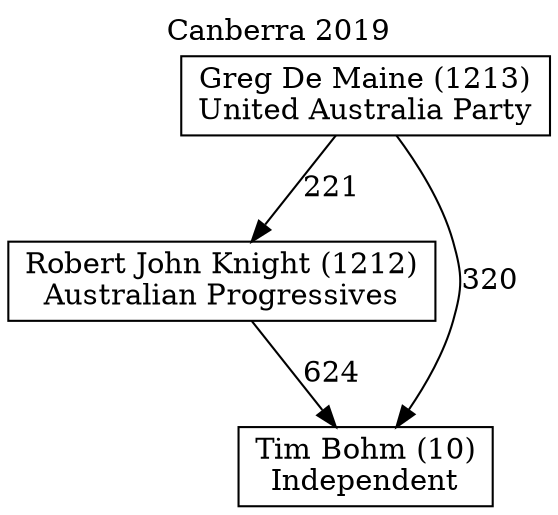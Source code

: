 // House preference flow
digraph "Tim Bohm (10)_Canberra_2019" {
	graph [label="Canberra 2019" labelloc=t mclimit=10]
	node [shape=box]
	"Greg De Maine (1213)" [label="Greg De Maine (1213)
United Australia Party"]
	"Robert John Knight (1212)" [label="Robert John Knight (1212)
Australian Progressives"]
	"Tim Bohm (10)" [label="Tim Bohm (10)
Independent"]
	"Greg De Maine (1213)" -> "Robert John Knight (1212)" [label=221]
	"Greg De Maine (1213)" -> "Tim Bohm (10)" [label=320]
	"Robert John Knight (1212)" -> "Tim Bohm (10)" [label=624]
}

